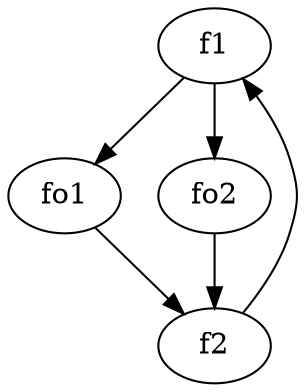 strict digraph  {
f1;
f2;
fo1;
fo2;
f1 -> fo2  [weight=2];
f1 -> fo1  [weight=2];
f2 -> f1  [weight=2];
fo1 -> f2  [weight=2];
fo2 -> f2  [weight=2];
}
